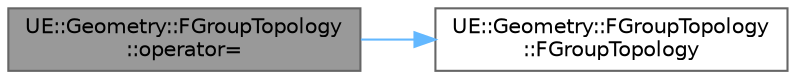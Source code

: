 digraph "UE::Geometry::FGroupTopology::operator="
{
 // INTERACTIVE_SVG=YES
 // LATEX_PDF_SIZE
  bgcolor="transparent";
  edge [fontname=Helvetica,fontsize=10,labelfontname=Helvetica,labelfontsize=10];
  node [fontname=Helvetica,fontsize=10,shape=box,height=0.2,width=0.4];
  rankdir="LR";
  Node1 [id="Node000001",label="UE::Geometry::FGroupTopology\l::operator=",height=0.2,width=0.4,color="gray40", fillcolor="grey60", style="filled", fontcolor="black",tooltip=" "];
  Node1 -> Node2 [id="edge1_Node000001_Node000002",color="steelblue1",style="solid",tooltip=" "];
  Node2 [id="Node000002",label="UE::Geometry::FGroupTopology\l::FGroupTopology",height=0.2,width=0.4,color="grey40", fillcolor="white", style="filled",URL="$df/d0e/classUE_1_1Geometry_1_1FGroupTopology.html#a519987800276d990fe156267976b9b54",tooltip=" "];
}
